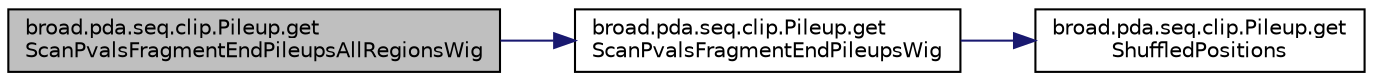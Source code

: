 digraph "broad.pda.seq.clip.Pileup.getScanPvalsFragmentEndPileupsAllRegionsWig"
{
  edge [fontname="Helvetica",fontsize="10",labelfontname="Helvetica",labelfontsize="10"];
  node [fontname="Helvetica",fontsize="10",shape=record];
  rankdir="LR";
  Node1 [label="broad.pda.seq.clip.Pileup.get\lScanPvalsFragmentEndPileupsAllRegionsWig",height=0.2,width=0.4,color="black", fillcolor="grey75", style="filled" fontcolor="black"];
  Node1 -> Node2 [color="midnightblue",fontsize="10",style="solid",fontname="Helvetica"];
  Node2 [label="broad.pda.seq.clip.Pileup.get\lScanPvalsFragmentEndPileupsWig",height=0.2,width=0.4,color="black", fillcolor="white", style="filled",URL="$classbroad_1_1pda_1_1seq_1_1clip_1_1_pileup.html#a2f2ec59cc7fdb4ced9c11014070fa10a"];
  Node2 -> Node3 [color="midnightblue",fontsize="10",style="solid",fontname="Helvetica"];
  Node3 [label="broad.pda.seq.clip.Pileup.get\lShuffledPositions",height=0.2,width=0.4,color="black", fillcolor="white", style="filled",URL="$classbroad_1_1pda_1_1seq_1_1clip_1_1_pileup.html#a9da41d6224e8d98d57989bf58c16190a"];
}

